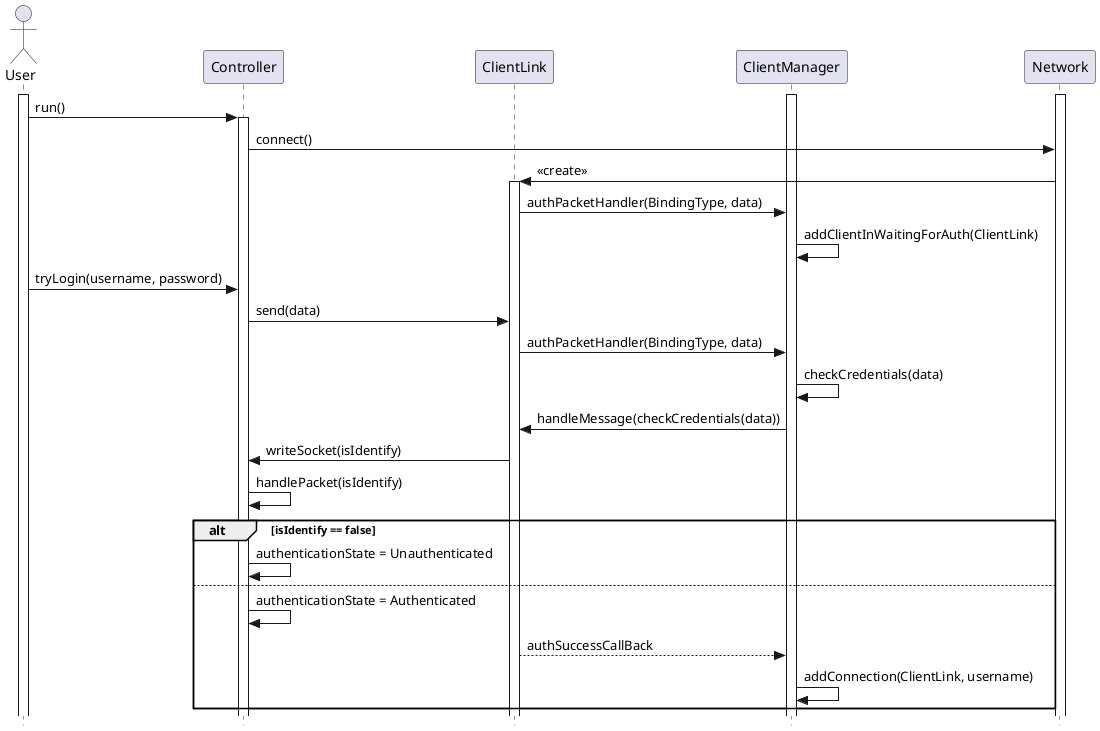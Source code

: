 @startuml ConnexionSequence

skinparam style strictuml
actor User
participant Controller
participant ClientLink
participant ClientManager
participant Network

activate Network
activate ClientManager
activate User
User -> Controller : run()
activate Controller
Controller -> Network : connect()
Network -> ClientLink : <<create>> 
activate ClientLink
ClientLink -> ClientManager : authPacketHandler(BindingType, data) 
ClientManager -> ClientManager : addClientInWaitingForAuth(ClientLink)

User -> Controller : tryLogin(username, password)
Controller -> ClientLink : send(data)
ClientLink -> ClientManager : authPacketHandler(BindingType, data)
ClientManager -> ClientManager : checkCredentials(data)
ClientManager -> ClientLink : handleMessage(checkCredentials(data))
ClientLink -> Controller : writeSocket(isIdentify)
Controller -> Controller : handlePacket(isIdentify)
alt isIdentify == false
    Controller -> Controller : authenticationState = Unauthenticated
else 
    Controller -> Controller : authenticationState = Authenticated
    ClientLink --> ClientManager : authSuccessCallBack
    ClientManager -> ClientManager : addConnection(ClientLink, username)
end 
@enduml
